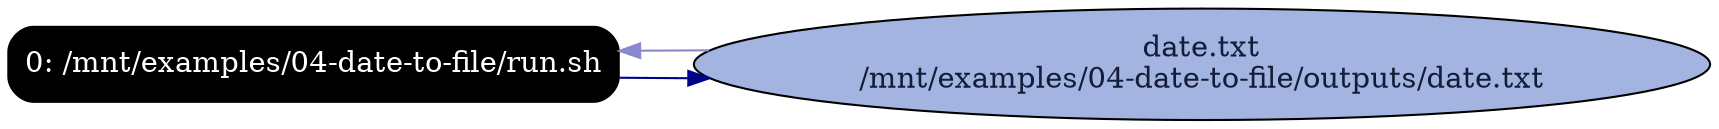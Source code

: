 digraph G {
    rankdir=LR;

    /* programs */
    node [shape=box fontcolor=white fillcolor=black style="filled,rounded"];
    run0 [label="0: /mnt/examples/04-date-to-file/run.sh"];

    node [shape=ellipse fontcolor="#131C39" fillcolor="#C9D2ED"];

    /* other files */
    "/mnt/examples/04-date-to-file/outputs/date.txt" [fillcolor="#A3B4E0", label="date.txt\n/mnt/examples/04-date-to-file/outputs/date.txt"];

    run0 -> "/mnt/examples/04-date-to-file/outputs/date.txt" [color="#000088"];
    "/mnt/examples/04-date-to-file/outputs/date.txt" -> run0 [color="#8888CC"];
}

